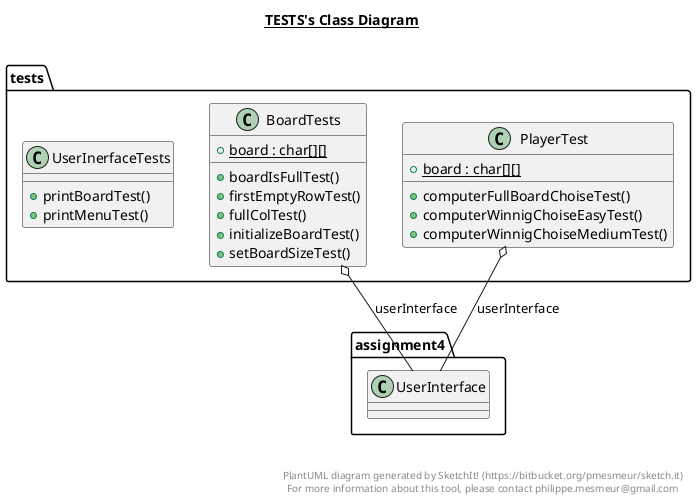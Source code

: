 @startuml

title __TESTS's Class Diagram__\n

  namespace tests {
    class tests.BoardTests {
        {static} + board : char[][]
        + boardIsFullTest()
        + firstEmptyRowTest()
        + fullColTest()
        + initializeBoardTest()
        + setBoardSizeTest()
    }
  }
  

  namespace tests {
    class tests.PlayerTest {
        {static} + board : char[][]
        + computerFullBoardChoiseTest()
        + computerWinnigChoiseEasyTest()
        + computerWinnigChoiseMediumTest()
    }
  }
  

  namespace tests {
    class tests.UserInerfaceTests {
        + printBoardTest()
        + printMenuTest()
    }
  }
  

  tests.BoardTests o-- assignment4.UserInterface : userInterface
  tests.PlayerTest o-- assignment4.UserInterface : userInterface


right footer


PlantUML diagram generated by SketchIt! (https://bitbucket.org/pmesmeur/sketch.it)
For more information about this tool, please contact philippe.mesmeur@gmail.com
endfooter

@enduml
